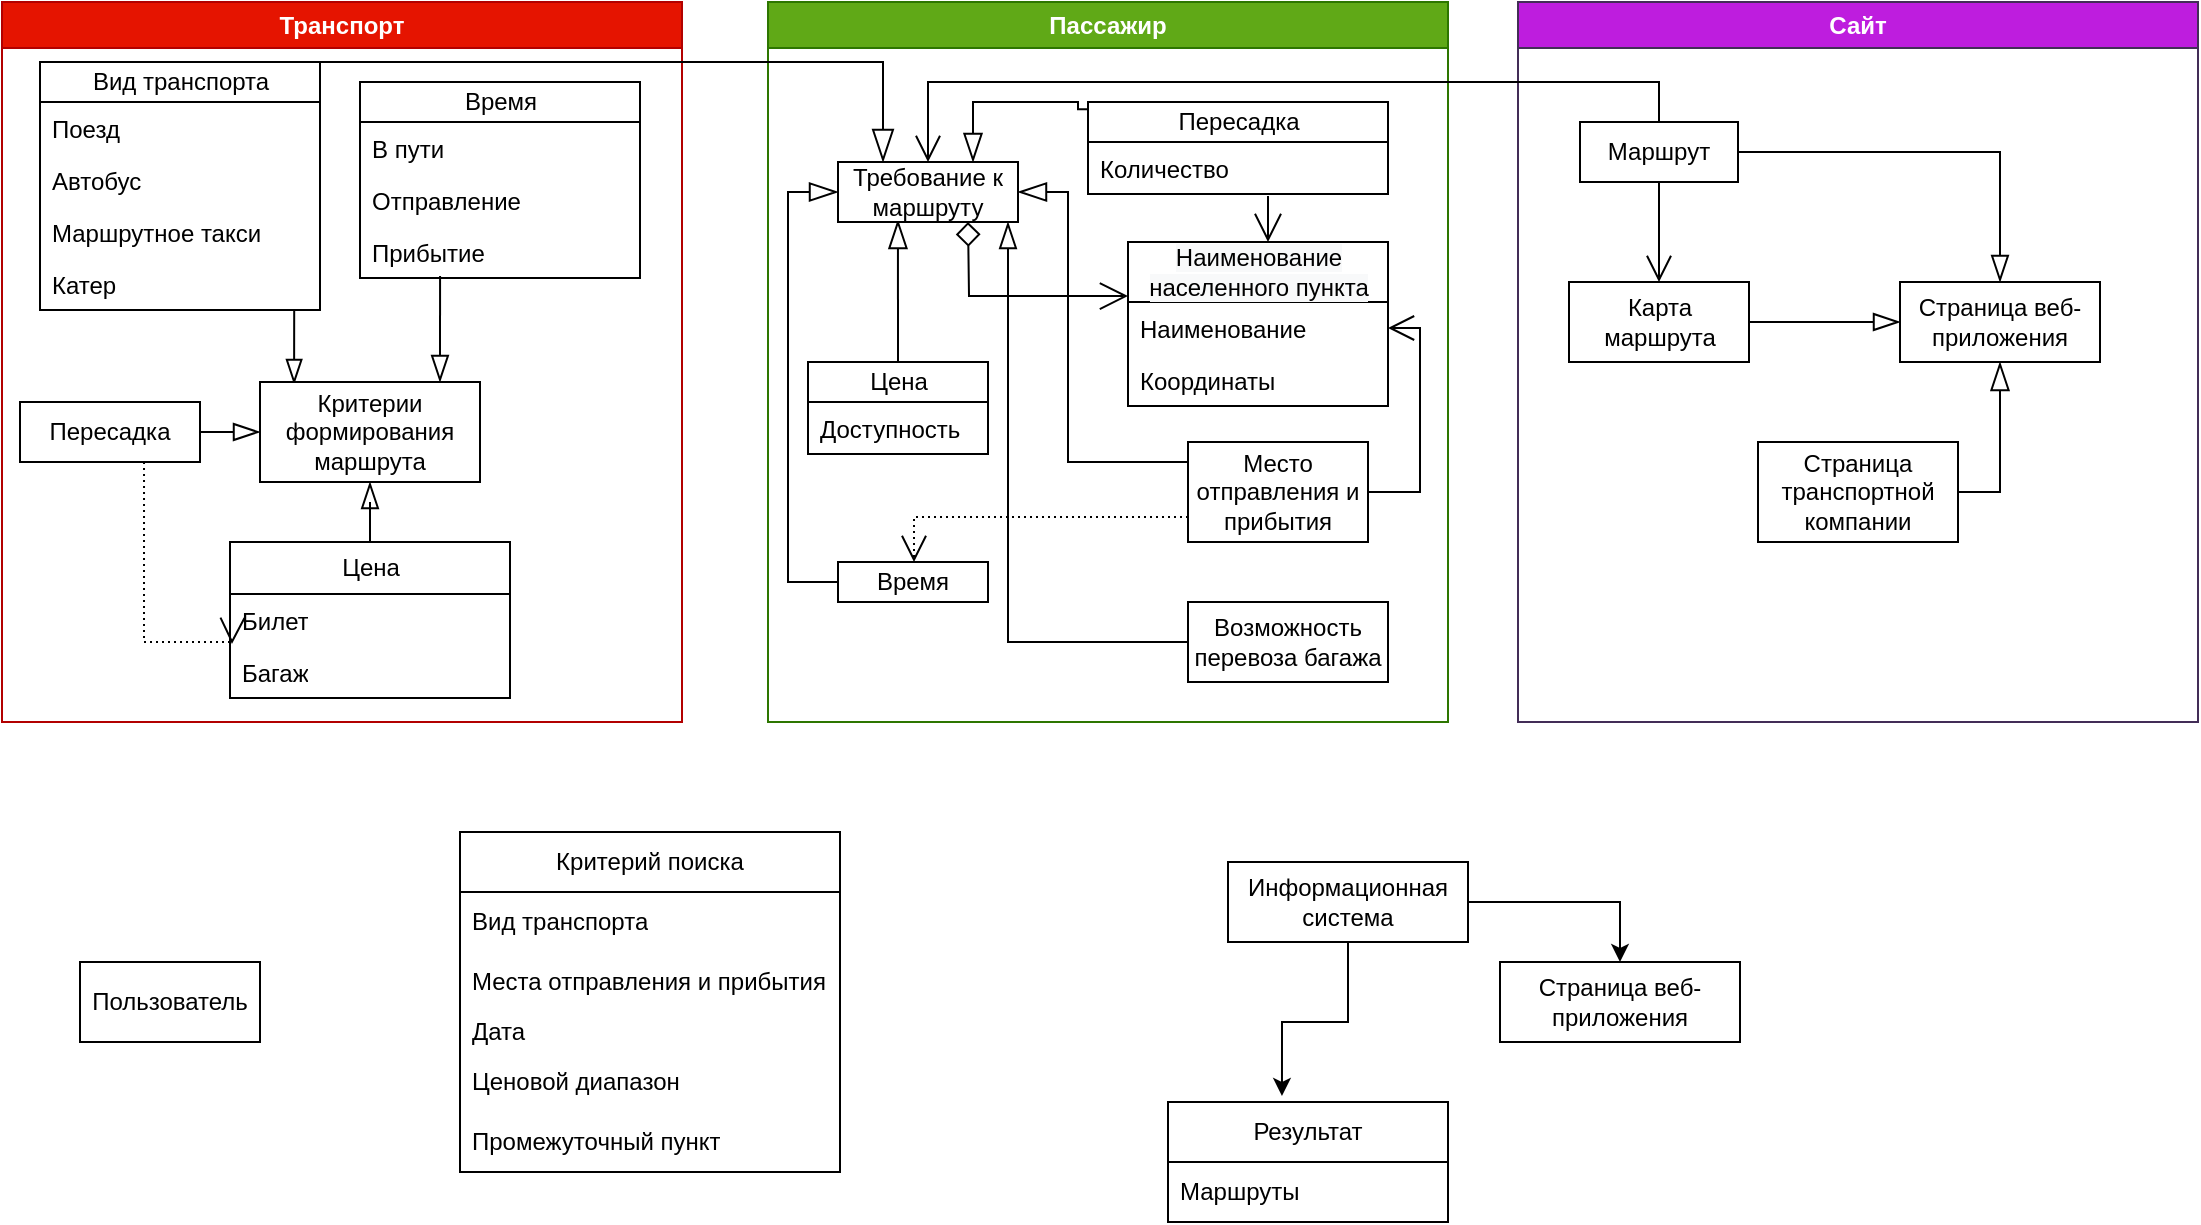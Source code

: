 <mxfile version="20.8.18" type="github"><diagram id="97Nrrohps93HSM1ZIezM" name="Страница 1"><mxGraphModel dx="1707" dy="1621" grid="1" gridSize="10" guides="1" tooltips="1" connect="1" arrows="1" fold="1" page="1" pageScale="1" pageWidth="827" pageHeight="1169" math="0" shadow="0"><root><mxCell id="0"/><mxCell id="1" parent="0"/><mxCell id="limBzkKbLuW3zujK5Wkw-1" value="Транспорт" style="swimlane;whiteSpace=wrap;html=1;fillColor=#e51400;strokeColor=#B20000;fontColor=#ffffff;" parent="1" vertex="1"><mxGeometry x="-319" y="-40" width="340" height="360" as="geometry"/></mxCell><mxCell id="rN79pym6WUAMVs8a9SZX-15" style="edgeStyle=orthogonalEdgeStyle;rounded=0;orthogonalLoop=1;jettySize=auto;html=1;entryX=0.155;entryY=0.02;entryDx=0;entryDy=0;startArrow=none;startFill=0;endArrow=blockThin;endFill=0;startSize=12;endSize=10;targetPerimeterSpacing=11;entryPerimeter=0;exitX=0.893;exitY=1;exitDx=0;exitDy=0;exitPerimeter=0;" parent="limBzkKbLuW3zujK5Wkw-1" source="limBzkKbLuW3zujK5Wkw-15" target="limBzkKbLuW3zujK5Wkw-46" edge="1"><mxGeometry relative="1" as="geometry"><Array as="points"><mxPoint x="146" y="154"/></Array></mxGeometry></mxCell><mxCell id="limBzkKbLuW3zujK5Wkw-12" value="Вид транспорта" style="swimlane;fontStyle=0;childLayout=stackLayout;horizontal=1;startSize=20;fillColor=none;horizontalStack=0;resizeParent=1;resizeParentMax=0;resizeLast=0;collapsible=1;marginBottom=0;html=1;" parent="limBzkKbLuW3zujK5Wkw-1" vertex="1"><mxGeometry x="19" y="30" width="140" height="124" as="geometry"/></mxCell><mxCell id="limBzkKbLuW3zujK5Wkw-16" value="Поезд&amp;nbsp;" style="text;strokeColor=none;fillColor=none;align=left;verticalAlign=top;spacingLeft=4;spacingRight=4;overflow=hidden;rotatable=0;points=[[0,0.5],[1,0.5]];portConstraint=eastwest;whiteSpace=wrap;html=1;" parent="limBzkKbLuW3zujK5Wkw-12" vertex="1"><mxGeometry y="20" width="140" height="26" as="geometry"/></mxCell><mxCell id="limBzkKbLuW3zujK5Wkw-13" value="Автобус" style="text;strokeColor=none;fillColor=none;align=left;verticalAlign=top;spacingLeft=4;spacingRight=4;overflow=hidden;rotatable=0;points=[[0,0.5],[1,0.5]];portConstraint=eastwest;whiteSpace=wrap;html=1;" parent="limBzkKbLuW3zujK5Wkw-12" vertex="1"><mxGeometry y="46" width="140" height="26" as="geometry"/></mxCell><mxCell id="limBzkKbLuW3zujK5Wkw-14" value="Маршрутное такси" style="text;strokeColor=none;fillColor=none;align=left;verticalAlign=top;spacingLeft=4;spacingRight=4;overflow=hidden;rotatable=0;points=[[0,0.5],[1,0.5]];portConstraint=eastwest;whiteSpace=wrap;html=1;" parent="limBzkKbLuW3zujK5Wkw-12" vertex="1"><mxGeometry y="72" width="140" height="26" as="geometry"/></mxCell><mxCell id="limBzkKbLuW3zujK5Wkw-15" value="Катер" style="text;strokeColor=none;fillColor=none;align=left;verticalAlign=top;spacingLeft=4;spacingRight=4;overflow=hidden;rotatable=0;points=[[0,0.5],[1,0.5]];portConstraint=eastwest;whiteSpace=wrap;html=1;" parent="limBzkKbLuW3zujK5Wkw-12" vertex="1"><mxGeometry y="98" width="140" height="26" as="geometry"/></mxCell><mxCell id="limBzkKbLuW3zujK5Wkw-21" value="Время" style="swimlane;fontStyle=0;childLayout=stackLayout;horizontal=1;startSize=20;fillColor=none;horizontalStack=0;resizeParent=1;resizeParentMax=0;resizeLast=0;collapsible=1;marginBottom=0;html=1;" parent="limBzkKbLuW3zujK5Wkw-1" vertex="1"><mxGeometry x="179" y="40" width="140" height="98" as="geometry"/></mxCell><mxCell id="limBzkKbLuW3zujK5Wkw-22" value="В пути" style="text;strokeColor=none;fillColor=none;align=left;verticalAlign=top;spacingLeft=4;spacingRight=4;overflow=hidden;rotatable=0;points=[[0,0.5],[1,0.5]];portConstraint=eastwest;whiteSpace=wrap;html=1;" parent="limBzkKbLuW3zujK5Wkw-21" vertex="1"><mxGeometry y="20" width="140" height="26" as="geometry"/></mxCell><mxCell id="limBzkKbLuW3zujK5Wkw-23" value="Отправление" style="text;strokeColor=none;fillColor=none;align=left;verticalAlign=top;spacingLeft=4;spacingRight=4;overflow=hidden;rotatable=0;points=[[0,0.5],[1,0.5]];portConstraint=eastwest;whiteSpace=wrap;html=1;" parent="limBzkKbLuW3zujK5Wkw-21" vertex="1"><mxGeometry y="46" width="140" height="26" as="geometry"/></mxCell><mxCell id="limBzkKbLuW3zujK5Wkw-24" value="Прибытие" style="text;strokeColor=none;fillColor=none;align=left;verticalAlign=top;spacingLeft=4;spacingRight=4;overflow=hidden;rotatable=0;points=[[0,0.5],[1,0.5]];portConstraint=eastwest;whiteSpace=wrap;html=1;" parent="limBzkKbLuW3zujK5Wkw-21" vertex="1"><mxGeometry y="72" width="140" height="26" as="geometry"/></mxCell><mxCell id="limBzkKbLuW3zujK5Wkw-79" style="edgeStyle=orthogonalEdgeStyle;rounded=0;orthogonalLoop=1;jettySize=auto;html=1;exitX=0.689;exitY=1;exitDx=0;exitDy=0;startArrow=none;startFill=0;endArrow=open;endFill=0;dashed=1;dashPattern=1 2;entryX=0.007;entryY=0.962;entryDx=0;entryDy=0;entryPerimeter=0;exitPerimeter=0;endSize=11;startSize=11;" parent="limBzkKbLuW3zujK5Wkw-1" source="limBzkKbLuW3zujK5Wkw-47" target="limBzkKbLuW3zujK5Wkw-28" edge="1"><mxGeometry relative="1" as="geometry"><mxPoint x="109" y="320" as="targetPoint"/><Array as="points"><mxPoint x="71" y="320"/></Array></mxGeometry></mxCell><mxCell id="rN79pym6WUAMVs8a9SZX-1" style="edgeStyle=elbowEdgeStyle;rounded=0;orthogonalLoop=1;jettySize=auto;html=1;startArrow=none;endArrow=blockThin;entryX=0;entryY=0.5;entryDx=0;entryDy=0;exitX=1;exitY=0.5;exitDx=0;exitDy=0;endFill=0;endSize=11;startSize=11;" parent="limBzkKbLuW3zujK5Wkw-1" source="limBzkKbLuW3zujK5Wkw-47" target="limBzkKbLuW3zujK5Wkw-46" edge="1"><mxGeometry relative="1" as="geometry"><mxPoint x="99" y="290" as="sourcePoint"/><mxPoint x="119" y="240" as="targetPoint"/></mxGeometry></mxCell><UserObject label="Пересадка" treeRoot="1" id="limBzkKbLuW3zujK5Wkw-47"><mxCell style="whiteSpace=wrap;html=1;align=center;treeFolding=1;treeMoving=1;newEdgeStyle={&quot;edgeStyle&quot;:&quot;elbowEdgeStyle&quot;,&quot;startArrow&quot;:&quot;none&quot;,&quot;endArrow&quot;:&quot;none&quot;};" parent="limBzkKbLuW3zujK5Wkw-1" vertex="1"><mxGeometry x="9" y="200" width="90" height="30" as="geometry"/></mxCell></UserObject><mxCell id="limBzkKbLuW3zujK5Wkw-69" style="edgeStyle=orthogonalEdgeStyle;rounded=0;orthogonalLoop=1;jettySize=auto;html=1;exitX=0.818;exitY=0;exitDx=0;exitDy=0;startArrow=blockThin;startFill=0;endArrow=none;endFill=0;exitPerimeter=0;entryX=0.286;entryY=0.962;entryDx=0;entryDy=0;entryPerimeter=0;endSize=11;startSize=11;" parent="limBzkKbLuW3zujK5Wkw-1" source="limBzkKbLuW3zujK5Wkw-46" target="limBzkKbLuW3zujK5Wkw-24" edge="1"><mxGeometry relative="1" as="geometry"><mxPoint x="219" y="160" as="targetPoint"/></mxGeometry></mxCell><mxCell id="limBzkKbLuW3zujK5Wkw-71" style="edgeStyle=orthogonalEdgeStyle;rounded=0;orthogonalLoop=1;jettySize=auto;html=1;exitX=0.5;exitY=1;exitDx=0;exitDy=0;startArrow=blockThin;startFill=0;endArrow=none;endFill=0;endSize=11;startSize=11;" parent="limBzkKbLuW3zujK5Wkw-1" source="limBzkKbLuW3zujK5Wkw-46" target="limBzkKbLuW3zujK5Wkw-27" edge="1"><mxGeometry relative="1" as="geometry"/></mxCell><UserObject label="Критерии формирования маршрута" treeRoot="1" id="limBzkKbLuW3zujK5Wkw-46"><mxCell style="whiteSpace=wrap;html=1;align=center;treeFolding=1;treeMoving=1;newEdgeStyle={&quot;edgeStyle&quot;:&quot;elbowEdgeStyle&quot;,&quot;startArrow&quot;:&quot;none&quot;,&quot;endArrow&quot;:&quot;none&quot;};" parent="limBzkKbLuW3zujK5Wkw-1" vertex="1"><mxGeometry x="129" y="190" width="110" height="50" as="geometry"/></mxCell></UserObject><mxCell id="limBzkKbLuW3zujK5Wkw-27" value="Цена" style="swimlane;fontStyle=0;childLayout=stackLayout;horizontal=1;startSize=26;fillColor=none;horizontalStack=0;resizeParent=1;resizeParentMax=0;resizeLast=0;collapsible=1;marginBottom=0;html=1;" parent="limBzkKbLuW3zujK5Wkw-1" vertex="1"><mxGeometry x="114" y="270" width="140" height="78" as="geometry"/></mxCell><mxCell id="limBzkKbLuW3zujK5Wkw-28" value="Билет" style="text;strokeColor=none;fillColor=none;align=left;verticalAlign=top;spacingLeft=4;spacingRight=4;overflow=hidden;rotatable=0;points=[[0,0.5],[1,0.5]];portConstraint=eastwest;whiteSpace=wrap;html=1;" parent="limBzkKbLuW3zujK5Wkw-27" vertex="1"><mxGeometry y="26" width="140" height="26" as="geometry"/></mxCell><mxCell id="limBzkKbLuW3zujK5Wkw-29" value="Багаж" style="text;strokeColor=none;fillColor=none;align=left;verticalAlign=top;spacingLeft=4;spacingRight=4;overflow=hidden;rotatable=0;points=[[0,0.5],[1,0.5]];portConstraint=eastwest;whiteSpace=wrap;html=1;" parent="limBzkKbLuW3zujK5Wkw-27" vertex="1"><mxGeometry y="52" width="140" height="26" as="geometry"/></mxCell><mxCell id="rN79pym6WUAMVs8a9SZX-2" style="edgeStyle=elbowEdgeStyle;rounded=0;orthogonalLoop=1;jettySize=auto;html=1;startArrow=none;endArrow=none;exitX=0.75;exitY=0;exitDx=0;exitDy=0;entryX=0.5;entryY=0;entryDx=0;entryDy=0;" parent="limBzkKbLuW3zujK5Wkw-1" source="limBzkKbLuW3zujK5Wkw-47" target="limBzkKbLuW3zujK5Wkw-47" edge="1"><mxGeometry relative="1" as="geometry"/></mxCell><mxCell id="limBzkKbLuW3zujK5Wkw-31" value="Пассажир" style="swimlane;whiteSpace=wrap;html=1;fillColor=#60a917;strokeColor=#2D7600;fontColor=#ffffff;" parent="1" vertex="1"><mxGeometry x="64" y="-40" width="340" height="360" as="geometry"/></mxCell><mxCell id="limBzkKbLuW3zujK5Wkw-37" value="Цена" style="swimlane;fontStyle=0;childLayout=stackLayout;horizontal=1;startSize=20;fillColor=none;horizontalStack=0;resizeParent=1;resizeParentMax=0;resizeLast=0;collapsible=1;marginBottom=0;html=1;" parent="limBzkKbLuW3zujK5Wkw-31" vertex="1"><mxGeometry x="20" y="180" width="90" height="46" as="geometry"/></mxCell><mxCell id="limBzkKbLuW3zujK5Wkw-38" value="Доступность" style="text;strokeColor=none;fillColor=none;align=left;verticalAlign=top;spacingLeft=4;spacingRight=4;overflow=hidden;rotatable=0;points=[[0,0.5],[1,0.5]];portConstraint=eastwest;whiteSpace=wrap;html=1;" parent="limBzkKbLuW3zujK5Wkw-37" vertex="1"><mxGeometry y="20" width="90" height="26" as="geometry"/></mxCell><mxCell id="limBzkKbLuW3zujK5Wkw-41" value="Пересадка" style="swimlane;fontStyle=0;childLayout=stackLayout;horizontal=1;startSize=20;fillColor=none;horizontalStack=0;resizeParent=1;resizeParentMax=0;resizeLast=0;collapsible=1;marginBottom=0;html=1;" parent="limBzkKbLuW3zujK5Wkw-31" vertex="1"><mxGeometry x="160" y="50" width="150" height="46" as="geometry"/></mxCell><mxCell id="limBzkKbLuW3zujK5Wkw-42" value="Количество" style="text;strokeColor=none;fillColor=none;align=left;verticalAlign=top;spacingLeft=4;spacingRight=4;overflow=hidden;rotatable=0;points=[[0,0.5],[1,0.5]];portConstraint=eastwest;whiteSpace=wrap;html=1;" parent="limBzkKbLuW3zujK5Wkw-41" vertex="1"><mxGeometry y="20" width="150" height="26" as="geometry"/></mxCell><UserObject label="Возможность перевоза багажа" treeRoot="1" id="limBzkKbLuW3zujK5Wkw-45"><mxCell style="whiteSpace=wrap;html=1;align=center;treeFolding=1;treeMoving=1;newEdgeStyle={&quot;edgeStyle&quot;:&quot;elbowEdgeStyle&quot;,&quot;startArrow&quot;:&quot;none&quot;,&quot;endArrow&quot;:&quot;none&quot;};" parent="limBzkKbLuW3zujK5Wkw-31" vertex="1"><mxGeometry x="210" y="300" width="100" height="40" as="geometry"/></mxCell></UserObject><mxCell id="limBzkKbLuW3zujK5Wkw-83" style="edgeStyle=orthogonalEdgeStyle;rounded=0;orthogonalLoop=1;jettySize=auto;html=1;exitX=0;exitY=0.75;exitDx=0;exitDy=0;dashed=1;dashPattern=1 2;startArrow=none;startFill=0;endArrow=open;endFill=0;strokeWidth=1;endSize=11;" parent="limBzkKbLuW3zujK5Wkw-31" source="limBzkKbLuW3zujK5Wkw-51" target="limBzkKbLuW3zujK5Wkw-50" edge="1"><mxGeometry relative="1" as="geometry"><Array as="points"><mxPoint x="73" y="258"/></Array></mxGeometry></mxCell><UserObject label="Место отправления и прибытия" treeRoot="1" id="limBzkKbLuW3zujK5Wkw-51"><mxCell style="whiteSpace=wrap;html=1;align=center;treeFolding=1;treeMoving=1;newEdgeStyle={&quot;edgeStyle&quot;:&quot;elbowEdgeStyle&quot;,&quot;startArrow&quot;:&quot;none&quot;,&quot;endArrow&quot;:&quot;none&quot;};" parent="limBzkKbLuW3zujK5Wkw-31" vertex="1"><mxGeometry x="210" y="220" width="90" height="50" as="geometry"/></mxCell></UserObject><UserObject label="Время" treeRoot="1" id="limBzkKbLuW3zujK5Wkw-50"><mxCell style="whiteSpace=wrap;html=1;align=center;treeFolding=1;treeMoving=1;newEdgeStyle={&quot;edgeStyle&quot;:&quot;elbowEdgeStyle&quot;,&quot;startArrow&quot;:&quot;none&quot;,&quot;endArrow&quot;:&quot;none&quot;};" parent="limBzkKbLuW3zujK5Wkw-31" vertex="1"><mxGeometry x="35" y="280" width="75" height="20" as="geometry"/></mxCell></UserObject><mxCell id="limBzkKbLuW3zujK5Wkw-80" style="edgeStyle=orthogonalEdgeStyle;rounded=0;orthogonalLoop=1;jettySize=auto;html=1;entryX=0.5;entryY=0;entryDx=0;entryDy=0;startArrow=blockThin;startFill=0;endArrow=none;endFill=0;exitX=0.333;exitY=0.967;exitDx=0;exitDy=0;exitPerimeter=0;endSize=11;startSize=12;" parent="limBzkKbLuW3zujK5Wkw-31" source="limBzkKbLuW3zujK5Wkw-49" target="limBzkKbLuW3zujK5Wkw-37" edge="1"><mxGeometry relative="1" as="geometry"><mxPoint x="65" y="100" as="sourcePoint"/></mxGeometry></mxCell><mxCell id="limBzkKbLuW3zujK5Wkw-81" style="edgeStyle=orthogonalEdgeStyle;rounded=0;orthogonalLoop=1;jettySize=auto;html=1;exitX=1;exitY=0.5;exitDx=0;exitDy=0;startArrow=blockThin;startFill=0;endArrow=none;endFill=0;entryX=0;entryY=0.25;entryDx=0;entryDy=0;endSize=11;targetPerimeterSpacing=10;startSize=12;" parent="limBzkKbLuW3zujK5Wkw-31" source="limBzkKbLuW3zujK5Wkw-49" target="limBzkKbLuW3zujK5Wkw-51" edge="1"><mxGeometry relative="1" as="geometry"><Array as="points"><mxPoint x="150" y="95"/><mxPoint x="150" y="230"/><mxPoint x="210" y="230"/></Array><mxPoint x="186" y="240" as="targetPoint"/></mxGeometry></mxCell><mxCell id="limBzkKbLuW3zujK5Wkw-82" style="edgeStyle=orthogonalEdgeStyle;rounded=0;orthogonalLoop=1;jettySize=auto;html=1;exitX=0;exitY=0.5;exitDx=0;exitDy=0;entryX=0;entryY=0.5;entryDx=0;entryDy=0;startArrow=blockThin;startFill=0;endArrow=none;endFill=0;endSize=11;startSize=12;" parent="limBzkKbLuW3zujK5Wkw-31" source="limBzkKbLuW3zujK5Wkw-49" target="limBzkKbLuW3zujK5Wkw-50" edge="1"><mxGeometry relative="1" as="geometry"><Array as="points"><mxPoint x="10" y="95"/><mxPoint x="10" y="290"/></Array></mxGeometry></mxCell><mxCell id="limBzkKbLuW3zujK5Wkw-84" style="edgeStyle=orthogonalEdgeStyle;rounded=0;orthogonalLoop=1;jettySize=auto;html=1;exitX=0.75;exitY=0;exitDx=0;exitDy=0;entryX=0;entryY=0.078;entryDx=0;entryDy=0;entryPerimeter=0;strokeWidth=1;startArrow=blockThin;startFill=0;endArrow=none;endFill=0;endSize=11;startSize=12;" parent="limBzkKbLuW3zujK5Wkw-31" source="limBzkKbLuW3zujK5Wkw-49" target="limBzkKbLuW3zujK5Wkw-41" edge="1"><mxGeometry relative="1" as="geometry"/></mxCell><mxCell id="limBzkKbLuW3zujK5Wkw-85" style="edgeStyle=orthogonalEdgeStyle;rounded=0;orthogonalLoop=1;jettySize=auto;html=1;entryX=0;entryY=0.5;entryDx=0;entryDy=0;strokeWidth=1;startArrow=blockThin;startFill=0;endArrow=none;endFill=0;endSize=11;startSize=11;" parent="limBzkKbLuW3zujK5Wkw-31" target="limBzkKbLuW3zujK5Wkw-45" edge="1"><mxGeometry relative="1" as="geometry"><Array as="points"><mxPoint x="120" y="320"/></Array><mxPoint x="120" y="110" as="sourcePoint"/></mxGeometry></mxCell><UserObject label="Требование к маршруту" treeRoot="1" id="limBzkKbLuW3zujK5Wkw-49"><mxCell style="whiteSpace=wrap;html=1;align=center;treeFolding=1;treeMoving=1;newEdgeStyle={&quot;edgeStyle&quot;:&quot;elbowEdgeStyle&quot;,&quot;startArrow&quot;:&quot;none&quot;,&quot;endArrow&quot;:&quot;none&quot;};" parent="limBzkKbLuW3zujK5Wkw-31" vertex="1"><mxGeometry x="35" y="80" width="90" height="30" as="geometry"/></mxCell></UserObject><mxCell id="iGJkE_ShlogeNW5qeEZw-10" value="" style="edgeStyle=orthogonalEdgeStyle;rounded=0;orthogonalLoop=1;jettySize=auto;html=1;endArrow=none;endFill=0;startArrow=open;startFill=0;entryX=0.6;entryY=1.038;entryDx=0;entryDy=0;entryPerimeter=0;exitX=0.5;exitY=0;exitDx=0;exitDy=0;startSize=12;" parent="limBzkKbLuW3zujK5Wkw-31" target="limBzkKbLuW3zujK5Wkw-42" edge="1"><mxGeometry relative="1" as="geometry"><Array as="points"/><mxPoint x="250" y="120" as="sourcePoint"/></mxGeometry></mxCell><mxCell id="iGJkE_ShlogeNW5qeEZw-18" style="edgeStyle=orthogonalEdgeStyle;rounded=0;orthogonalLoop=1;jettySize=auto;html=1;exitX=0;exitY=-0.115;exitDx=0;exitDy=0;entryX=0.993;entryY=0.923;entryDx=0;entryDy=0;entryPerimeter=0;startArrow=open;startFill=0;endArrow=diamond;endFill=0;endSize=10;exitPerimeter=0;startSize=12;" parent="limBzkKbLuW3zujK5Wkw-31" source="rN79pym6WUAMVs8a9SZX-4" edge="1"><mxGeometry relative="1" as="geometry"><mxPoint x="200" y="150" as="sourcePoint"/><mxPoint x="100.02" y="109.998" as="targetPoint"/></mxGeometry></mxCell><mxCell id="rN79pym6WUAMVs8a9SZX-3" value="&lt;span style=&quot;text-align: left; background-color: rgb(248, 249, 250);&quot;&gt;Наименование &lt;br&gt;населенного пункта&lt;/span&gt;" style="swimlane;fontStyle=0;childLayout=stackLayout;horizontal=1;startSize=30;fillColor=none;horizontalStack=0;resizeParent=1;resizeParentMax=0;resizeLast=0;collapsible=1;marginBottom=0;html=1;" parent="limBzkKbLuW3zujK5Wkw-31" vertex="1"><mxGeometry x="180" y="120" width="130" height="82" as="geometry"/></mxCell><mxCell id="rN79pym6WUAMVs8a9SZX-4" value="Наименование" style="text;strokeColor=none;fillColor=none;align=left;verticalAlign=top;spacingLeft=4;spacingRight=4;overflow=hidden;rotatable=0;points=[[0,0.5],[1,0.5]];portConstraint=eastwest;whiteSpace=wrap;html=1;" parent="rN79pym6WUAMVs8a9SZX-3" vertex="1"><mxGeometry y="30" width="130" height="26" as="geometry"/></mxCell><mxCell id="rN79pym6WUAMVs8a9SZX-5" value="Координаты" style="text;strokeColor=none;fillColor=none;align=left;verticalAlign=top;spacingLeft=4;spacingRight=4;overflow=hidden;rotatable=0;points=[[0,0.5],[1,0.5]];portConstraint=eastwest;whiteSpace=wrap;html=1;" parent="rN79pym6WUAMVs8a9SZX-3" vertex="1"><mxGeometry y="56" width="130" height="26" as="geometry"/></mxCell><mxCell id="rN79pym6WUAMVs8a9SZX-6" value="" style="edgeStyle=elbowEdgeStyle;rounded=0;orthogonalLoop=1;jettySize=auto;html=1;elbow=horizontal;startArrow=none;endArrow=open;endSize=11;entryX=1;entryY=0.5;entryDx=0;entryDy=0;startFill=0;endFill=0;" parent="limBzkKbLuW3zujK5Wkw-31" source="limBzkKbLuW3zujK5Wkw-51" target="rN79pym6WUAMVs8a9SZX-4" edge="1"><mxGeometry relative="1" as="geometry"><Array as="points"><mxPoint x="326" y="200"/></Array></mxGeometry></mxCell><mxCell id="limBzkKbLuW3zujK5Wkw-53" value="Сайт" style="swimlane;whiteSpace=wrap;html=1;fillColor=#BE1DDE;strokeColor=#432D57;fontColor=#ffffff;" parent="1" vertex="1"><mxGeometry x="439" y="-40" width="340" height="360" as="geometry"/></mxCell><mxCell id="limBzkKbLuW3zujK5Wkw-89" style="edgeStyle=orthogonalEdgeStyle;rounded=0;orthogonalLoop=1;jettySize=auto;html=1;exitX=1;exitY=0.5;exitDx=0;exitDy=0;strokeWidth=1;startArrow=none;startFill=0;endArrow=blockThin;endFill=0;entryX=0.5;entryY=1;entryDx=0;entryDy=0;endSize=12;" parent="limBzkKbLuW3zujK5Wkw-53" source="limBzkKbLuW3zujK5Wkw-59" target="limBzkKbLuW3zujK5Wkw-87" edge="1"><mxGeometry relative="1" as="geometry"><Array as="points"><mxPoint x="241" y="245"/></Array><mxPoint x="241" y="184" as="targetPoint"/></mxGeometry></mxCell><UserObject label="Страница транспортной компании" treeRoot="1" id="limBzkKbLuW3zujK5Wkw-59"><mxCell style="whiteSpace=wrap;html=1;align=center;treeFolding=1;treeMoving=1;newEdgeStyle={&quot;edgeStyle&quot;:&quot;elbowEdgeStyle&quot;,&quot;startArrow&quot;:&quot;none&quot;,&quot;endArrow&quot;:&quot;none&quot;};" parent="limBzkKbLuW3zujK5Wkw-53" vertex="1"><mxGeometry x="120" y="220" width="100" height="50" as="geometry"/></mxCell></UserObject><mxCell id="limBzkKbLuW3zujK5Wkw-88" style="edgeStyle=orthogonalEdgeStyle;rounded=0;orthogonalLoop=1;jettySize=auto;html=1;exitX=1;exitY=0.5;exitDx=0;exitDy=0;entryX=0;entryY=0.5;entryDx=0;entryDy=0;strokeWidth=1;startArrow=none;startFill=0;endArrow=blockThin;endFill=0;endSize=11;" parent="limBzkKbLuW3zujK5Wkw-53" source="limBzkKbLuW3zujK5Wkw-62" target="limBzkKbLuW3zujK5Wkw-87" edge="1"><mxGeometry relative="1" as="geometry"><mxPoint x="260" y="180" as="sourcePoint"/></mxGeometry></mxCell><UserObject label="Карта маршрута" treeRoot="1" id="limBzkKbLuW3zujK5Wkw-62"><mxCell style="whiteSpace=wrap;html=1;align=center;treeFolding=1;treeMoving=1;newEdgeStyle={&quot;edgeStyle&quot;:&quot;elbowEdgeStyle&quot;,&quot;startArrow&quot;:&quot;none&quot;,&quot;endArrow&quot;:&quot;none&quot;};" parent="limBzkKbLuW3zujK5Wkw-53" vertex="1"><mxGeometry x="25.5" y="140" width="90" height="40" as="geometry"/></mxCell></UserObject><UserObject label="Страница веб-приложения" treeRoot="1" id="limBzkKbLuW3zujK5Wkw-87"><mxCell style="whiteSpace=wrap;html=1;align=center;treeFolding=1;treeMoving=1;newEdgeStyle={&quot;edgeStyle&quot;:&quot;elbowEdgeStyle&quot;,&quot;startArrow&quot;:&quot;none&quot;,&quot;endArrow&quot;:&quot;none&quot;};" parent="limBzkKbLuW3zujK5Wkw-53" vertex="1"><mxGeometry x="191" y="140" width="100" height="40" as="geometry"/></mxCell></UserObject><mxCell id="rN79pym6WUAMVs8a9SZX-13" style="edgeStyle=elbowEdgeStyle;rounded=0;orthogonalLoop=1;jettySize=auto;html=1;startArrow=none;endArrow=blockThin;exitX=1;exitY=0.5;exitDx=0;exitDy=0;endSize=11;startFill=0;endFill=0;entryX=0.5;entryY=0;entryDx=0;entryDy=0;" parent="limBzkKbLuW3zujK5Wkw-53" source="rN79pym6WUAMVs8a9SZX-12" target="limBzkKbLuW3zujK5Wkw-87" edge="1"><mxGeometry relative="1" as="geometry"><mxPoint x="271" y="83" as="targetPoint"/><Array as="points"><mxPoint x="241" y="110"/><mxPoint x="231" y="70"/><mxPoint x="201" y="70"/></Array></mxGeometry></mxCell><mxCell id="rN79pym6WUAMVs8a9SZX-14" value="" style="edgeStyle=elbowEdgeStyle;rounded=0;orthogonalLoop=1;jettySize=auto;html=1;elbow=vertical;startArrow=none;endArrow=open;endSize=11;endFill=0;" parent="limBzkKbLuW3zujK5Wkw-53" source="rN79pym6WUAMVs8a9SZX-12" target="limBzkKbLuW3zujK5Wkw-62" edge="1"><mxGeometry relative="1" as="geometry"/></mxCell><UserObject label="Маршрут" treeRoot="1" id="rN79pym6WUAMVs8a9SZX-12"><mxCell style="whiteSpace=wrap;html=1;align=center;treeFolding=1;treeMoving=1;newEdgeStyle={&quot;edgeStyle&quot;:&quot;elbowEdgeStyle&quot;,&quot;startArrow&quot;:&quot;none&quot;,&quot;endArrow&quot;:&quot;none&quot;};" parent="limBzkKbLuW3zujK5Wkw-53" vertex="1"><mxGeometry x="31" y="60" width="79" height="30" as="geometry"/></mxCell></UserObject><mxCell id="limBzkKbLuW3zujK5Wkw-67" value="" style="endArrow=none;html=1;endSize=12;startArrow=blockThin;startSize=14;startFill=0;edgeStyle=orthogonalEdgeStyle;align=left;verticalAlign=bottom;rounded=0;entryX=0.75;entryY=0;entryDx=0;entryDy=0;exitX=0.25;exitY=0;exitDx=0;exitDy=0;endFill=0;" parent="1" source="limBzkKbLuW3zujK5Wkw-49" target="limBzkKbLuW3zujK5Wkw-12" edge="1"><mxGeometry x="-0.785" y="-22" relative="1" as="geometry"><mxPoint x="-40" y="10" as="sourcePoint"/><mxPoint x="120" y="10" as="targetPoint"/><Array as="points"><mxPoint x="118" y="-10"/><mxPoint x="-185" y="-10"/></Array><mxPoint x="1" as="offset"/></mxGeometry></mxCell><mxCell id="limBzkKbLuW3zujK5Wkw-94" style="edgeStyle=orthogonalEdgeStyle;rounded=0;orthogonalLoop=1;jettySize=auto;html=1;entryX=0.5;entryY=0;entryDx=0;entryDy=0;strokeWidth=1;startArrow=none;startFill=0;endArrow=open;endFill=0;exitX=0.5;exitY=0;exitDx=0;exitDy=0;endSize=11;" parent="1" source="rN79pym6WUAMVs8a9SZX-12" target="limBzkKbLuW3zujK5Wkw-49" edge="1"><mxGeometry relative="1" as="geometry"><mxPoint x="510" as="sourcePoint"/><Array as="points"><mxPoint x="510"/><mxPoint x="144"/></Array></mxGeometry></mxCell><mxCell id="hs1AKVTi57pS-7JipGtR-2" value="Пользователь" style="rounded=0;whiteSpace=wrap;html=1;" vertex="1" parent="1"><mxGeometry x="-280" y="440" width="90" height="40" as="geometry"/></mxCell><mxCell id="hs1AKVTi57pS-7JipGtR-4" value="Критерий поиска" style="swimlane;fontStyle=0;childLayout=stackLayout;horizontal=1;startSize=30;horizontalStack=0;resizeParent=1;resizeParentMax=0;resizeLast=0;collapsible=1;marginBottom=0;whiteSpace=wrap;html=1;" vertex="1" parent="1"><mxGeometry x="-90" y="375" width="190" height="170" as="geometry"/></mxCell><mxCell id="hs1AKVTi57pS-7JipGtR-5" value="Вид транспорта" style="text;strokeColor=none;fillColor=none;align=left;verticalAlign=middle;spacingLeft=4;spacingRight=4;overflow=hidden;points=[[0,0.5],[1,0.5]];portConstraint=eastwest;rotatable=0;whiteSpace=wrap;html=1;" vertex="1" parent="hs1AKVTi57pS-7JipGtR-4"><mxGeometry y="30" width="190" height="30" as="geometry"/></mxCell><mxCell id="hs1AKVTi57pS-7JipGtR-6" value="Места отправления и прибытия" style="text;strokeColor=none;fillColor=none;align=left;verticalAlign=middle;spacingLeft=4;spacingRight=4;overflow=hidden;points=[[0,0.5],[1,0.5]];portConstraint=eastwest;rotatable=0;whiteSpace=wrap;html=1;" vertex="1" parent="hs1AKVTi57pS-7JipGtR-4"><mxGeometry y="60" width="190" height="30" as="geometry"/></mxCell><mxCell id="hs1AKVTi57pS-7JipGtR-7" value="Дата&amp;nbsp;" style="text;strokeColor=none;fillColor=none;align=left;verticalAlign=middle;spacingLeft=4;spacingRight=4;overflow=hidden;points=[[0,0.5],[1,0.5]];portConstraint=eastwest;rotatable=0;whiteSpace=wrap;html=1;" vertex="1" parent="hs1AKVTi57pS-7JipGtR-4"><mxGeometry y="90" width="190" height="20" as="geometry"/></mxCell><mxCell id="hs1AKVTi57pS-7JipGtR-11" value="Ценовой диапазон" style="text;strokeColor=none;fillColor=none;align=left;verticalAlign=middle;spacingLeft=4;spacingRight=4;overflow=hidden;points=[[0,0.5],[1,0.5]];portConstraint=eastwest;rotatable=0;whiteSpace=wrap;html=1;" vertex="1" parent="hs1AKVTi57pS-7JipGtR-4"><mxGeometry y="110" width="190" height="30" as="geometry"/></mxCell><mxCell id="hs1AKVTi57pS-7JipGtR-10" value="Промежуточный пункт" style="text;strokeColor=none;fillColor=none;align=left;verticalAlign=middle;spacingLeft=4;spacingRight=4;overflow=hidden;points=[[0,0.5],[1,0.5]];portConstraint=eastwest;rotatable=0;whiteSpace=wrap;html=1;" vertex="1" parent="hs1AKVTi57pS-7JipGtR-4"><mxGeometry y="140" width="190" height="30" as="geometry"/></mxCell><mxCell id="hs1AKVTi57pS-7JipGtR-22" style="edgeStyle=orthogonalEdgeStyle;rounded=0;orthogonalLoop=1;jettySize=auto;html=1;entryX=0.407;entryY=-0.05;entryDx=0;entryDy=0;entryPerimeter=0;" edge="1" parent="1" source="hs1AKVTi57pS-7JipGtR-14" target="hs1AKVTi57pS-7JipGtR-18"><mxGeometry relative="1" as="geometry"/></mxCell><mxCell id="hs1AKVTi57pS-7JipGtR-23" style="edgeStyle=orthogonalEdgeStyle;rounded=0;orthogonalLoop=1;jettySize=auto;html=1;exitX=1;exitY=0.5;exitDx=0;exitDy=0;" edge="1" parent="1" source="hs1AKVTi57pS-7JipGtR-14" target="hs1AKVTi57pS-7JipGtR-16"><mxGeometry relative="1" as="geometry"/></mxCell><mxCell id="hs1AKVTi57pS-7JipGtR-14" value="Информационная система" style="rounded=0;whiteSpace=wrap;html=1;" vertex="1" parent="1"><mxGeometry x="294" y="390" width="120" height="40" as="geometry"/></mxCell><mxCell id="hs1AKVTi57pS-7JipGtR-16" value="Страница веб-приложения" style="rounded=0;whiteSpace=wrap;html=1;" vertex="1" parent="1"><mxGeometry x="430" y="440" width="120" height="40" as="geometry"/></mxCell><mxCell id="hs1AKVTi57pS-7JipGtR-18" value="Результат" style="swimlane;fontStyle=0;childLayout=stackLayout;horizontal=1;startSize=30;horizontalStack=0;resizeParent=1;resizeParentMax=0;resizeLast=0;collapsible=1;marginBottom=0;whiteSpace=wrap;html=1;" vertex="1" parent="1"><mxGeometry x="264" y="510" width="140" height="60" as="geometry"/></mxCell><mxCell id="hs1AKVTi57pS-7JipGtR-19" value="Маршруты" style="text;strokeColor=none;fillColor=none;align=left;verticalAlign=middle;spacingLeft=4;spacingRight=4;overflow=hidden;points=[[0,0.5],[1,0.5]];portConstraint=eastwest;rotatable=0;whiteSpace=wrap;html=1;" vertex="1" parent="hs1AKVTi57pS-7JipGtR-18"><mxGeometry y="30" width="140" height="30" as="geometry"/></mxCell></root></mxGraphModel></diagram></mxfile>